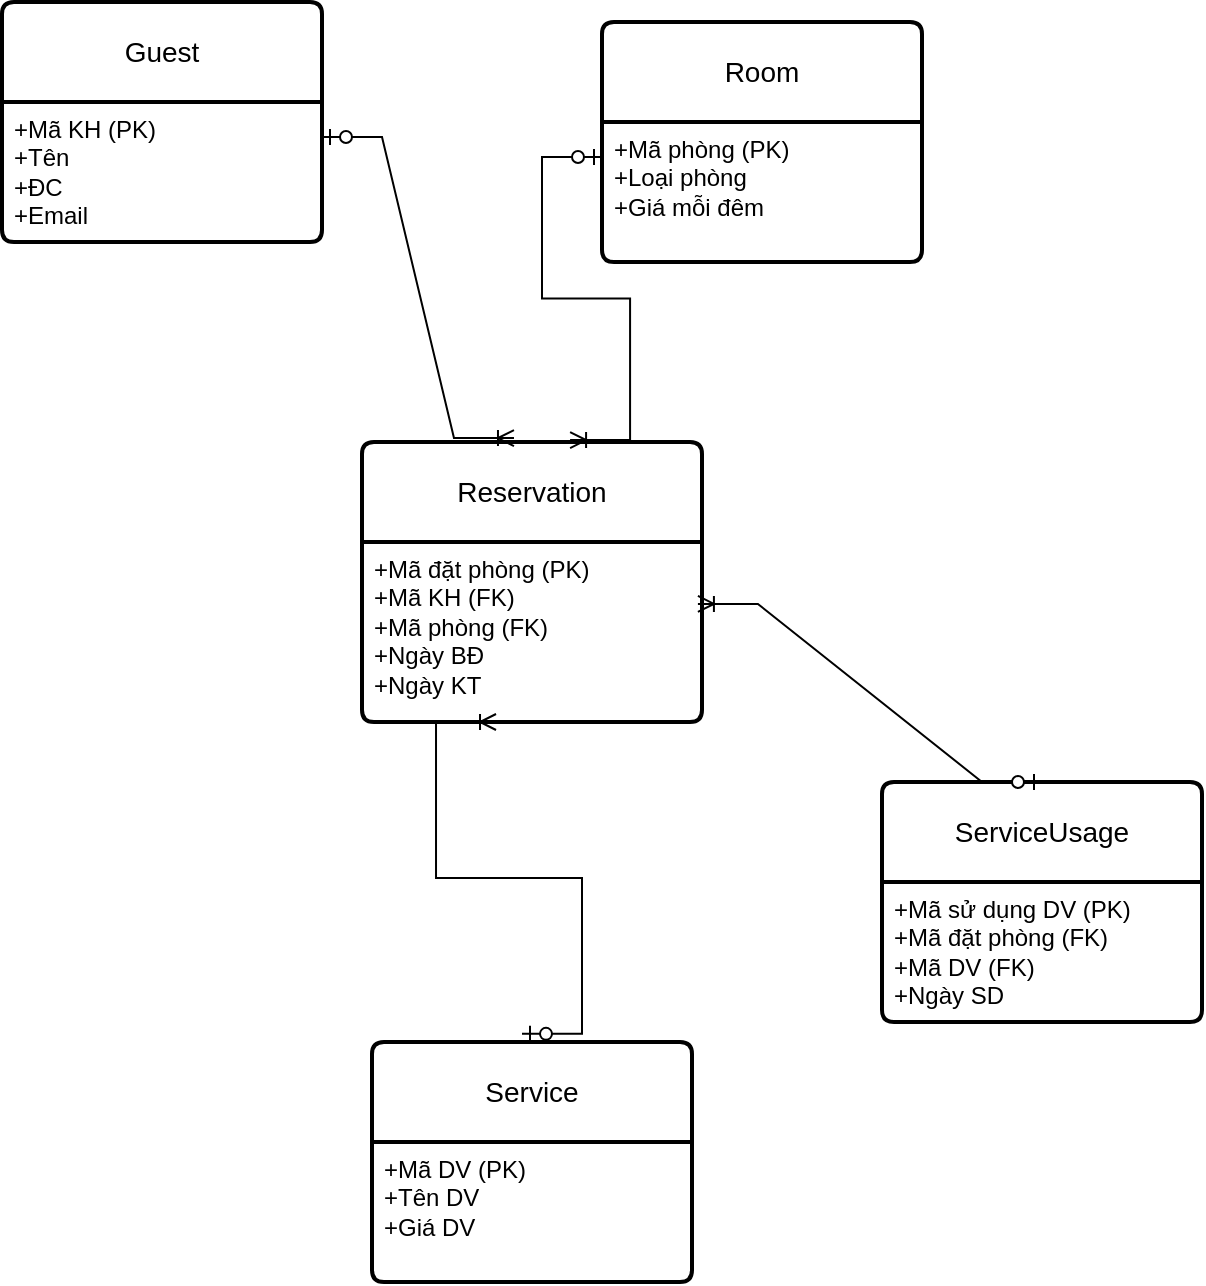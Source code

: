 <mxfile version="24.8.3">
  <diagram id="R2lEEEUBdFMjLlhIrx00" name="Page-1">
    <mxGraphModel grid="1" page="1" gridSize="10" guides="1" tooltips="1" connect="1" arrows="1" fold="1" pageScale="1" pageWidth="850" pageHeight="1100" math="0" shadow="0" extFonts="Permanent Marker^https://fonts.googleapis.com/css?family=Permanent+Marker">
      <root>
        <mxCell id="0" />
        <mxCell id="1" parent="0" />
        <mxCell id="vjXQgWRjbioo17vOLkk--1" value="Reservation" style="swimlane;childLayout=stackLayout;horizontal=1;startSize=50;horizontalStack=0;rounded=1;fontSize=14;fontStyle=0;strokeWidth=2;resizeParent=0;resizeLast=1;shadow=0;dashed=0;align=center;arcSize=4;whiteSpace=wrap;html=1;" vertex="1" parent="1">
          <mxGeometry x="260" y="320" width="170" height="140" as="geometry" />
        </mxCell>
        <mxCell id="vjXQgWRjbioo17vOLkk--2" value="+Mã đặt phòng (PK)&lt;br&gt;+Mã KH (FK)&lt;br&gt;+Mã phòng (FK)&lt;div&gt;+Ngày BĐ&lt;/div&gt;&lt;div&gt;+Ngày KT&lt;/div&gt;" style="align=left;strokeColor=none;fillColor=none;spacingLeft=4;fontSize=12;verticalAlign=top;resizable=0;rotatable=0;part=1;html=1;" vertex="1" parent="vjXQgWRjbioo17vOLkk--1">
          <mxGeometry y="50" width="170" height="90" as="geometry" />
        </mxCell>
        <mxCell id="vjXQgWRjbioo17vOLkk--14" value="" style="edgeStyle=entityRelationEdgeStyle;fontSize=12;html=1;endArrow=ERoneToMany;startArrow=ERzeroToOne;rounded=0;entryX=0.465;entryY=1.056;entryDx=0;entryDy=0;entryPerimeter=0;exitX=0.544;exitY=0.008;exitDx=0;exitDy=0;exitPerimeter=0;" edge="1" parent="vjXQgWRjbioo17vOLkk--1">
          <mxGeometry width="100" height="100" relative="1" as="geometry">
            <mxPoint x="80.0" y="295.92" as="sourcePoint" />
            <mxPoint x="67.01" y="140.0" as="targetPoint" />
          </mxGeometry>
        </mxCell>
        <mxCell id="vjXQgWRjbioo17vOLkk--3" value="ServiceUsage" style="swimlane;childLayout=stackLayout;horizontal=1;startSize=50;horizontalStack=0;rounded=1;fontSize=14;fontStyle=0;strokeWidth=2;resizeParent=0;resizeLast=1;shadow=0;dashed=0;align=center;arcSize=4;whiteSpace=wrap;html=1;" vertex="1" parent="1">
          <mxGeometry x="520" y="490" width="160" height="120" as="geometry" />
        </mxCell>
        <mxCell id="vjXQgWRjbioo17vOLkk--4" value="+Mã sử dụng DV (PK)&lt;br&gt;+Mã đặt phòng (FK)&lt;br&gt;+Mã DV (FK)&lt;div&gt;+Ngày SD&lt;/div&gt;" style="align=left;strokeColor=none;fillColor=none;spacingLeft=4;fontSize=12;verticalAlign=top;resizable=0;rotatable=0;part=1;html=1;" vertex="1" parent="vjXQgWRjbioo17vOLkk--3">
          <mxGeometry y="50" width="160" height="70" as="geometry" />
        </mxCell>
        <mxCell id="vjXQgWRjbioo17vOLkk--5" value="Service" style="swimlane;childLayout=stackLayout;horizontal=1;startSize=50;horizontalStack=0;rounded=1;fontSize=14;fontStyle=0;strokeWidth=2;resizeParent=0;resizeLast=1;shadow=0;dashed=0;align=center;arcSize=4;whiteSpace=wrap;html=1;" vertex="1" parent="1">
          <mxGeometry x="265" y="620" width="160" height="120" as="geometry" />
        </mxCell>
        <mxCell id="vjXQgWRjbioo17vOLkk--6" value="+Mã DV (PK)&lt;br&gt;+Tên DV&lt;br&gt;+Giá DV" style="align=left;strokeColor=none;fillColor=none;spacingLeft=4;fontSize=12;verticalAlign=top;resizable=0;rotatable=0;part=1;html=1;" vertex="1" parent="vjXQgWRjbioo17vOLkk--5">
          <mxGeometry y="50" width="160" height="70" as="geometry" />
        </mxCell>
        <mxCell id="vjXQgWRjbioo17vOLkk--7" value="Room" style="swimlane;childLayout=stackLayout;horizontal=1;startSize=50;horizontalStack=0;rounded=1;fontSize=14;fontStyle=0;strokeWidth=2;resizeParent=0;resizeLast=1;shadow=0;dashed=0;align=center;arcSize=4;whiteSpace=wrap;html=1;" vertex="1" parent="1">
          <mxGeometry x="380" y="110" width="160" height="120" as="geometry" />
        </mxCell>
        <mxCell id="vjXQgWRjbioo17vOLkk--8" value="+Mã phòng (PK)&lt;br&gt;+Loại phòng&lt;br&gt;+Giá mỗi đêm" style="align=left;strokeColor=none;fillColor=none;spacingLeft=4;fontSize=12;verticalAlign=top;resizable=0;rotatable=0;part=1;html=1;" vertex="1" parent="vjXQgWRjbioo17vOLkk--7">
          <mxGeometry y="50" width="160" height="70" as="geometry" />
        </mxCell>
        <mxCell id="vjXQgWRjbioo17vOLkk--9" value="Guest" style="swimlane;childLayout=stackLayout;horizontal=1;startSize=50;horizontalStack=0;rounded=1;fontSize=14;fontStyle=0;strokeWidth=2;resizeParent=0;resizeLast=1;shadow=0;dashed=0;align=center;arcSize=4;whiteSpace=wrap;html=1;" vertex="1" parent="1">
          <mxGeometry x="80" y="100" width="160" height="120" as="geometry" />
        </mxCell>
        <mxCell id="vjXQgWRjbioo17vOLkk--10" value="+Mã KH (PK)&lt;div&gt;+Tên&lt;br&gt;+ĐC&lt;br&gt;+Email&lt;/div&gt;" style="align=left;strokeColor=none;fillColor=none;spacingLeft=4;fontSize=12;verticalAlign=top;resizable=0;rotatable=0;part=1;html=1;" vertex="1" parent="vjXQgWRjbioo17vOLkk--9">
          <mxGeometry y="50" width="160" height="70" as="geometry" />
        </mxCell>
        <mxCell id="vjXQgWRjbioo17vOLkk--11" value="" style="edgeStyle=entityRelationEdgeStyle;fontSize=12;html=1;endArrow=ERoneToMany;startArrow=ERzeroToOne;rounded=0;exitX=1;exitY=0.25;exitDx=0;exitDy=0;entryX=0.447;entryY=-0.014;entryDx=0;entryDy=0;entryPerimeter=0;" edge="1" parent="1" source="vjXQgWRjbioo17vOLkk--10" target="vjXQgWRjbioo17vOLkk--1">
          <mxGeometry width="100" height="100" relative="1" as="geometry">
            <mxPoint x="210" y="320" as="sourcePoint" />
            <mxPoint x="310" y="220" as="targetPoint" />
          </mxGeometry>
        </mxCell>
        <mxCell id="vjXQgWRjbioo17vOLkk--12" value="" style="edgeStyle=entityRelationEdgeStyle;fontSize=12;html=1;endArrow=ERoneToMany;startArrow=ERzeroToOne;rounded=0;exitX=0;exitY=0.25;exitDx=0;exitDy=0;entryX=0.612;entryY=-0.007;entryDx=0;entryDy=0;entryPerimeter=0;" edge="1" parent="1" source="vjXQgWRjbioo17vOLkk--8" target="vjXQgWRjbioo17vOLkk--1">
          <mxGeometry width="100" height="100" relative="1" as="geometry">
            <mxPoint x="280" y="450" as="sourcePoint" />
            <mxPoint x="380" y="350" as="targetPoint" />
          </mxGeometry>
        </mxCell>
        <mxCell id="vjXQgWRjbioo17vOLkk--13" value="" style="edgeStyle=entityRelationEdgeStyle;fontSize=12;html=1;endArrow=ERoneToMany;startArrow=ERzeroToOne;rounded=0;entryX=0.988;entryY=0.344;entryDx=0;entryDy=0;entryPerimeter=0;exitX=0.5;exitY=0;exitDx=0;exitDy=0;" edge="1" parent="1" source="vjXQgWRjbioo17vOLkk--3" target="vjXQgWRjbioo17vOLkk--2">
          <mxGeometry width="100" height="100" relative="1" as="geometry">
            <mxPoint x="350" y="450" as="sourcePoint" />
            <mxPoint x="450" y="350" as="targetPoint" />
          </mxGeometry>
        </mxCell>
      </root>
    </mxGraphModel>
  </diagram>
</mxfile>
